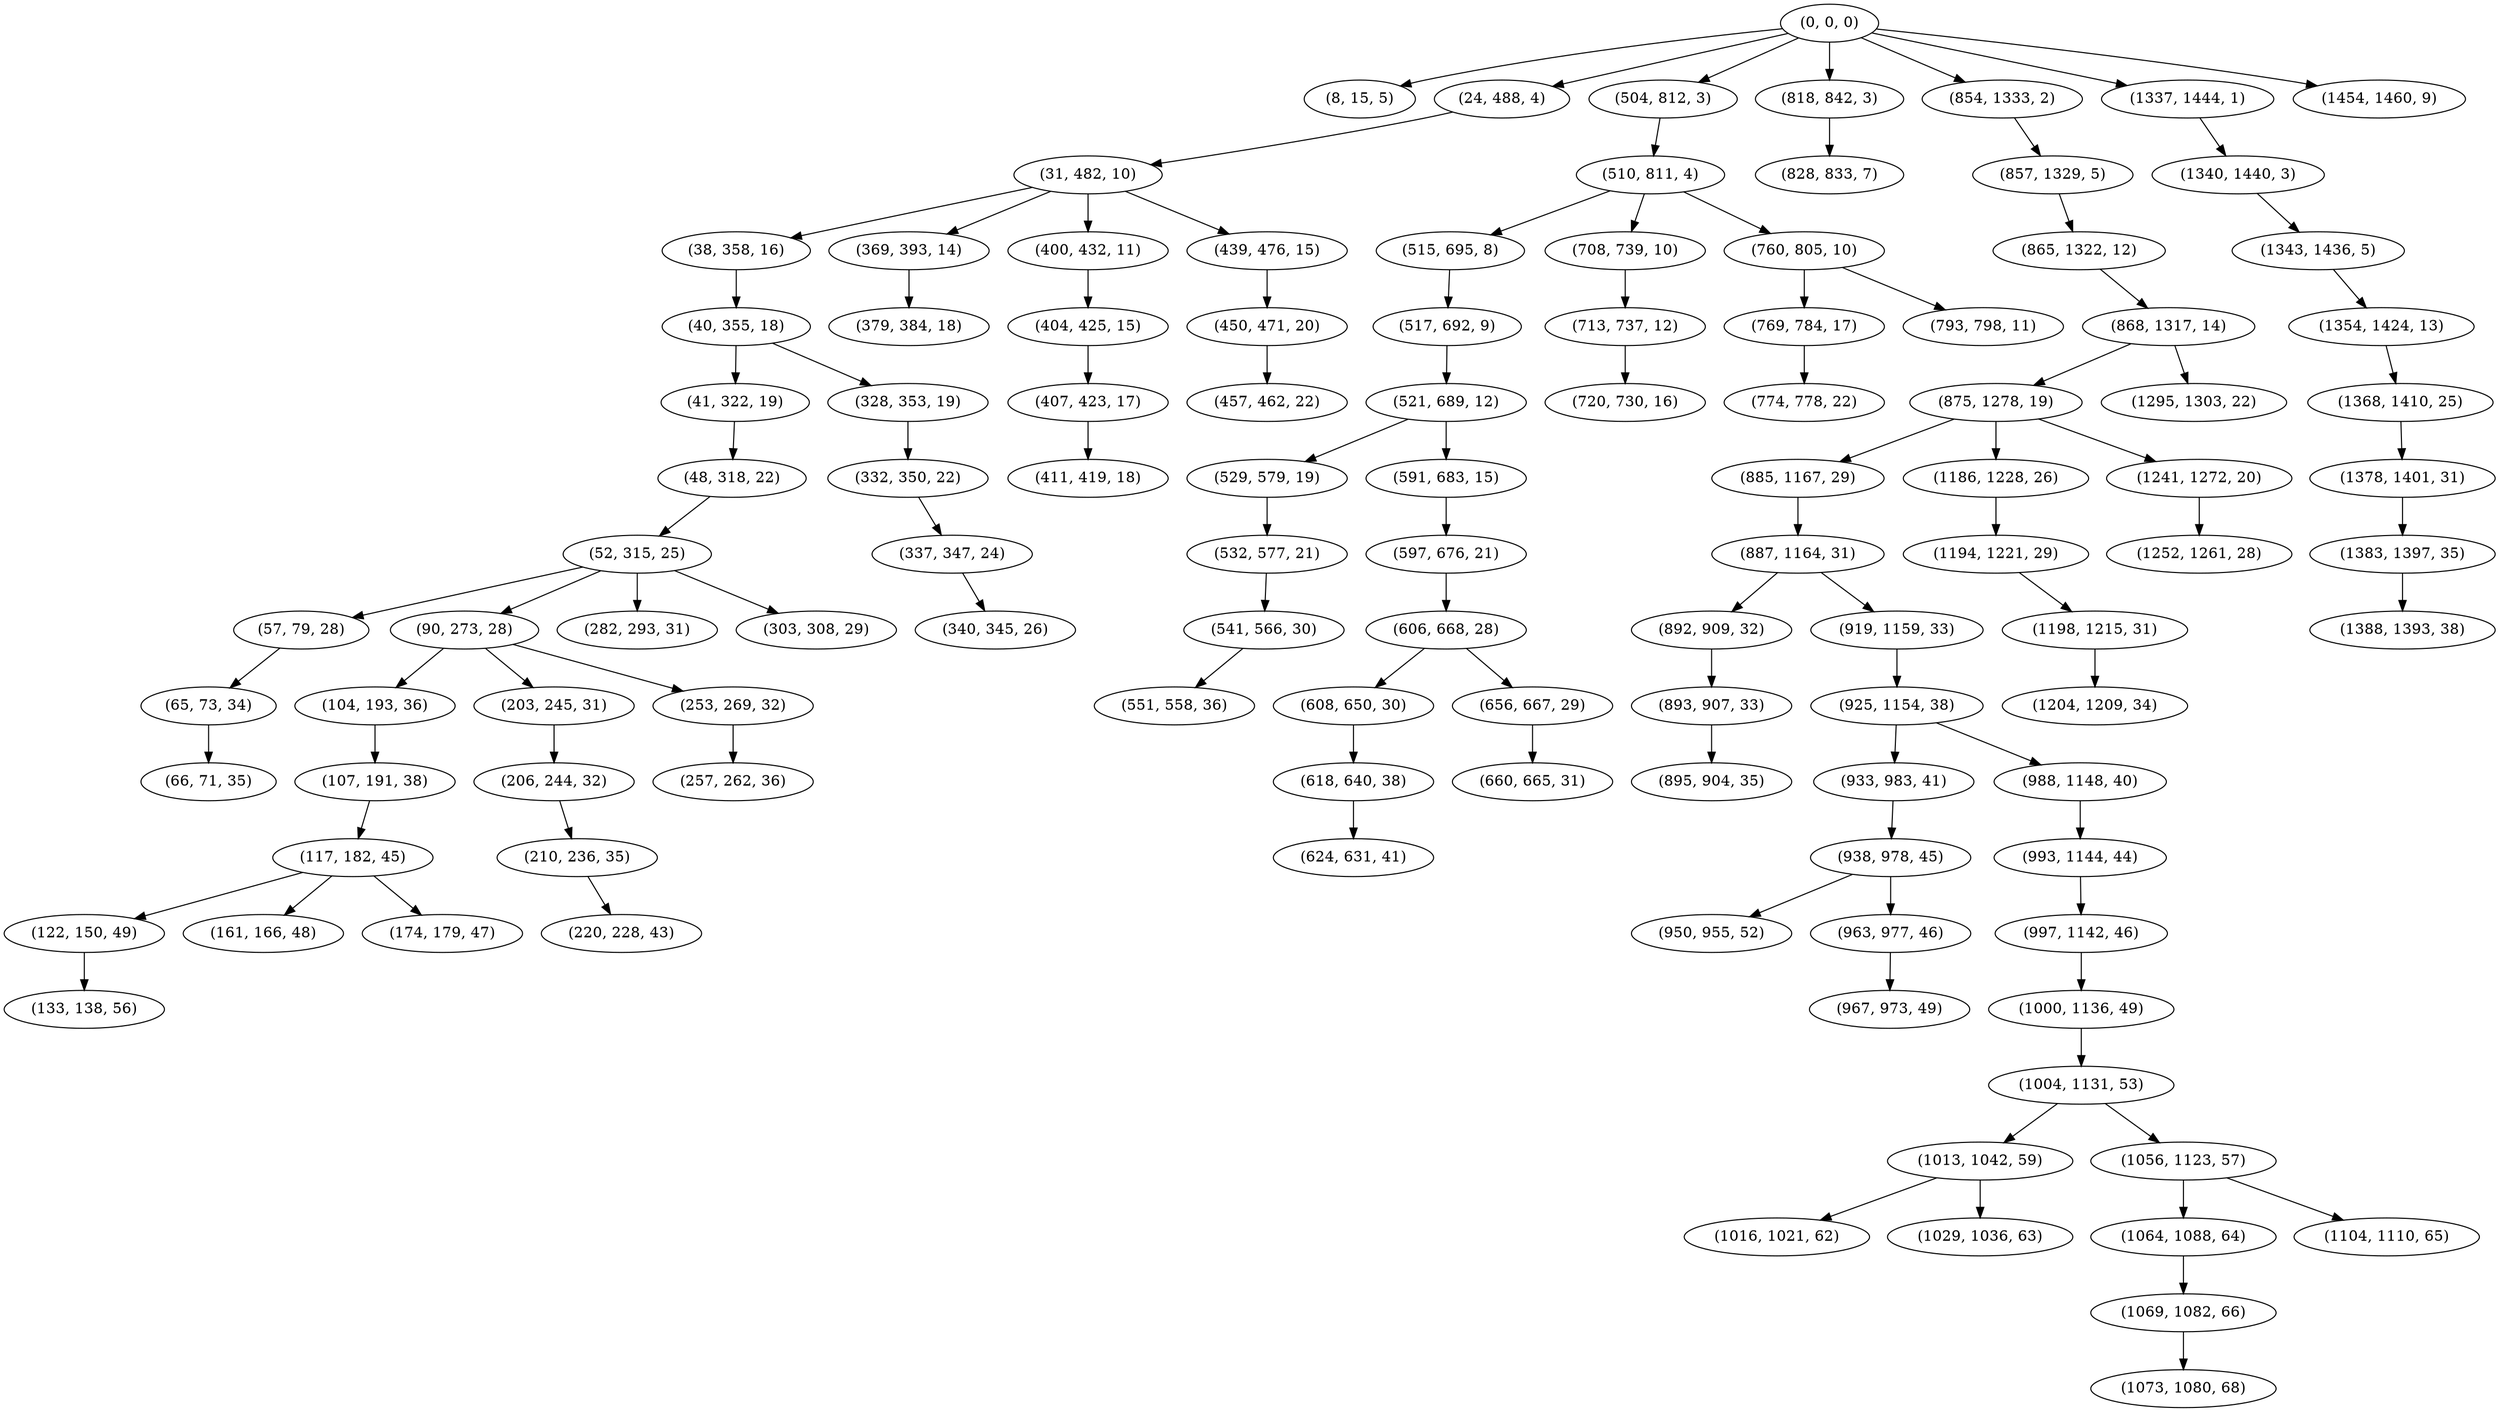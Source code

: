 digraph tree {
    "(0, 0, 0)";
    "(8, 15, 5)";
    "(24, 488, 4)";
    "(31, 482, 10)";
    "(38, 358, 16)";
    "(40, 355, 18)";
    "(41, 322, 19)";
    "(48, 318, 22)";
    "(52, 315, 25)";
    "(57, 79, 28)";
    "(65, 73, 34)";
    "(66, 71, 35)";
    "(90, 273, 28)";
    "(104, 193, 36)";
    "(107, 191, 38)";
    "(117, 182, 45)";
    "(122, 150, 49)";
    "(133, 138, 56)";
    "(161, 166, 48)";
    "(174, 179, 47)";
    "(203, 245, 31)";
    "(206, 244, 32)";
    "(210, 236, 35)";
    "(220, 228, 43)";
    "(253, 269, 32)";
    "(257, 262, 36)";
    "(282, 293, 31)";
    "(303, 308, 29)";
    "(328, 353, 19)";
    "(332, 350, 22)";
    "(337, 347, 24)";
    "(340, 345, 26)";
    "(369, 393, 14)";
    "(379, 384, 18)";
    "(400, 432, 11)";
    "(404, 425, 15)";
    "(407, 423, 17)";
    "(411, 419, 18)";
    "(439, 476, 15)";
    "(450, 471, 20)";
    "(457, 462, 22)";
    "(504, 812, 3)";
    "(510, 811, 4)";
    "(515, 695, 8)";
    "(517, 692, 9)";
    "(521, 689, 12)";
    "(529, 579, 19)";
    "(532, 577, 21)";
    "(541, 566, 30)";
    "(551, 558, 36)";
    "(591, 683, 15)";
    "(597, 676, 21)";
    "(606, 668, 28)";
    "(608, 650, 30)";
    "(618, 640, 38)";
    "(624, 631, 41)";
    "(656, 667, 29)";
    "(660, 665, 31)";
    "(708, 739, 10)";
    "(713, 737, 12)";
    "(720, 730, 16)";
    "(760, 805, 10)";
    "(769, 784, 17)";
    "(774, 778, 22)";
    "(793, 798, 11)";
    "(818, 842, 3)";
    "(828, 833, 7)";
    "(854, 1333, 2)";
    "(857, 1329, 5)";
    "(865, 1322, 12)";
    "(868, 1317, 14)";
    "(875, 1278, 19)";
    "(885, 1167, 29)";
    "(887, 1164, 31)";
    "(892, 909, 32)";
    "(893, 907, 33)";
    "(895, 904, 35)";
    "(919, 1159, 33)";
    "(925, 1154, 38)";
    "(933, 983, 41)";
    "(938, 978, 45)";
    "(950, 955, 52)";
    "(963, 977, 46)";
    "(967, 973, 49)";
    "(988, 1148, 40)";
    "(993, 1144, 44)";
    "(997, 1142, 46)";
    "(1000, 1136, 49)";
    "(1004, 1131, 53)";
    "(1013, 1042, 59)";
    "(1016, 1021, 62)";
    "(1029, 1036, 63)";
    "(1056, 1123, 57)";
    "(1064, 1088, 64)";
    "(1069, 1082, 66)";
    "(1073, 1080, 68)";
    "(1104, 1110, 65)";
    "(1186, 1228, 26)";
    "(1194, 1221, 29)";
    "(1198, 1215, 31)";
    "(1204, 1209, 34)";
    "(1241, 1272, 20)";
    "(1252, 1261, 28)";
    "(1295, 1303, 22)";
    "(1337, 1444, 1)";
    "(1340, 1440, 3)";
    "(1343, 1436, 5)";
    "(1354, 1424, 13)";
    "(1368, 1410, 25)";
    "(1378, 1401, 31)";
    "(1383, 1397, 35)";
    "(1388, 1393, 38)";
    "(1454, 1460, 9)";
    "(0, 0, 0)" -> "(8, 15, 5)";
    "(0, 0, 0)" -> "(24, 488, 4)";
    "(0, 0, 0)" -> "(504, 812, 3)";
    "(0, 0, 0)" -> "(818, 842, 3)";
    "(0, 0, 0)" -> "(854, 1333, 2)";
    "(0, 0, 0)" -> "(1337, 1444, 1)";
    "(0, 0, 0)" -> "(1454, 1460, 9)";
    "(24, 488, 4)" -> "(31, 482, 10)";
    "(31, 482, 10)" -> "(38, 358, 16)";
    "(31, 482, 10)" -> "(369, 393, 14)";
    "(31, 482, 10)" -> "(400, 432, 11)";
    "(31, 482, 10)" -> "(439, 476, 15)";
    "(38, 358, 16)" -> "(40, 355, 18)";
    "(40, 355, 18)" -> "(41, 322, 19)";
    "(40, 355, 18)" -> "(328, 353, 19)";
    "(41, 322, 19)" -> "(48, 318, 22)";
    "(48, 318, 22)" -> "(52, 315, 25)";
    "(52, 315, 25)" -> "(57, 79, 28)";
    "(52, 315, 25)" -> "(90, 273, 28)";
    "(52, 315, 25)" -> "(282, 293, 31)";
    "(52, 315, 25)" -> "(303, 308, 29)";
    "(57, 79, 28)" -> "(65, 73, 34)";
    "(65, 73, 34)" -> "(66, 71, 35)";
    "(90, 273, 28)" -> "(104, 193, 36)";
    "(90, 273, 28)" -> "(203, 245, 31)";
    "(90, 273, 28)" -> "(253, 269, 32)";
    "(104, 193, 36)" -> "(107, 191, 38)";
    "(107, 191, 38)" -> "(117, 182, 45)";
    "(117, 182, 45)" -> "(122, 150, 49)";
    "(117, 182, 45)" -> "(161, 166, 48)";
    "(117, 182, 45)" -> "(174, 179, 47)";
    "(122, 150, 49)" -> "(133, 138, 56)";
    "(203, 245, 31)" -> "(206, 244, 32)";
    "(206, 244, 32)" -> "(210, 236, 35)";
    "(210, 236, 35)" -> "(220, 228, 43)";
    "(253, 269, 32)" -> "(257, 262, 36)";
    "(328, 353, 19)" -> "(332, 350, 22)";
    "(332, 350, 22)" -> "(337, 347, 24)";
    "(337, 347, 24)" -> "(340, 345, 26)";
    "(369, 393, 14)" -> "(379, 384, 18)";
    "(400, 432, 11)" -> "(404, 425, 15)";
    "(404, 425, 15)" -> "(407, 423, 17)";
    "(407, 423, 17)" -> "(411, 419, 18)";
    "(439, 476, 15)" -> "(450, 471, 20)";
    "(450, 471, 20)" -> "(457, 462, 22)";
    "(504, 812, 3)" -> "(510, 811, 4)";
    "(510, 811, 4)" -> "(515, 695, 8)";
    "(510, 811, 4)" -> "(708, 739, 10)";
    "(510, 811, 4)" -> "(760, 805, 10)";
    "(515, 695, 8)" -> "(517, 692, 9)";
    "(517, 692, 9)" -> "(521, 689, 12)";
    "(521, 689, 12)" -> "(529, 579, 19)";
    "(521, 689, 12)" -> "(591, 683, 15)";
    "(529, 579, 19)" -> "(532, 577, 21)";
    "(532, 577, 21)" -> "(541, 566, 30)";
    "(541, 566, 30)" -> "(551, 558, 36)";
    "(591, 683, 15)" -> "(597, 676, 21)";
    "(597, 676, 21)" -> "(606, 668, 28)";
    "(606, 668, 28)" -> "(608, 650, 30)";
    "(606, 668, 28)" -> "(656, 667, 29)";
    "(608, 650, 30)" -> "(618, 640, 38)";
    "(618, 640, 38)" -> "(624, 631, 41)";
    "(656, 667, 29)" -> "(660, 665, 31)";
    "(708, 739, 10)" -> "(713, 737, 12)";
    "(713, 737, 12)" -> "(720, 730, 16)";
    "(760, 805, 10)" -> "(769, 784, 17)";
    "(760, 805, 10)" -> "(793, 798, 11)";
    "(769, 784, 17)" -> "(774, 778, 22)";
    "(818, 842, 3)" -> "(828, 833, 7)";
    "(854, 1333, 2)" -> "(857, 1329, 5)";
    "(857, 1329, 5)" -> "(865, 1322, 12)";
    "(865, 1322, 12)" -> "(868, 1317, 14)";
    "(868, 1317, 14)" -> "(875, 1278, 19)";
    "(868, 1317, 14)" -> "(1295, 1303, 22)";
    "(875, 1278, 19)" -> "(885, 1167, 29)";
    "(875, 1278, 19)" -> "(1186, 1228, 26)";
    "(875, 1278, 19)" -> "(1241, 1272, 20)";
    "(885, 1167, 29)" -> "(887, 1164, 31)";
    "(887, 1164, 31)" -> "(892, 909, 32)";
    "(887, 1164, 31)" -> "(919, 1159, 33)";
    "(892, 909, 32)" -> "(893, 907, 33)";
    "(893, 907, 33)" -> "(895, 904, 35)";
    "(919, 1159, 33)" -> "(925, 1154, 38)";
    "(925, 1154, 38)" -> "(933, 983, 41)";
    "(925, 1154, 38)" -> "(988, 1148, 40)";
    "(933, 983, 41)" -> "(938, 978, 45)";
    "(938, 978, 45)" -> "(950, 955, 52)";
    "(938, 978, 45)" -> "(963, 977, 46)";
    "(963, 977, 46)" -> "(967, 973, 49)";
    "(988, 1148, 40)" -> "(993, 1144, 44)";
    "(993, 1144, 44)" -> "(997, 1142, 46)";
    "(997, 1142, 46)" -> "(1000, 1136, 49)";
    "(1000, 1136, 49)" -> "(1004, 1131, 53)";
    "(1004, 1131, 53)" -> "(1013, 1042, 59)";
    "(1004, 1131, 53)" -> "(1056, 1123, 57)";
    "(1013, 1042, 59)" -> "(1016, 1021, 62)";
    "(1013, 1042, 59)" -> "(1029, 1036, 63)";
    "(1056, 1123, 57)" -> "(1064, 1088, 64)";
    "(1056, 1123, 57)" -> "(1104, 1110, 65)";
    "(1064, 1088, 64)" -> "(1069, 1082, 66)";
    "(1069, 1082, 66)" -> "(1073, 1080, 68)";
    "(1186, 1228, 26)" -> "(1194, 1221, 29)";
    "(1194, 1221, 29)" -> "(1198, 1215, 31)";
    "(1198, 1215, 31)" -> "(1204, 1209, 34)";
    "(1241, 1272, 20)" -> "(1252, 1261, 28)";
    "(1337, 1444, 1)" -> "(1340, 1440, 3)";
    "(1340, 1440, 3)" -> "(1343, 1436, 5)";
    "(1343, 1436, 5)" -> "(1354, 1424, 13)";
    "(1354, 1424, 13)" -> "(1368, 1410, 25)";
    "(1368, 1410, 25)" -> "(1378, 1401, 31)";
    "(1378, 1401, 31)" -> "(1383, 1397, 35)";
    "(1383, 1397, 35)" -> "(1388, 1393, 38)";
}
